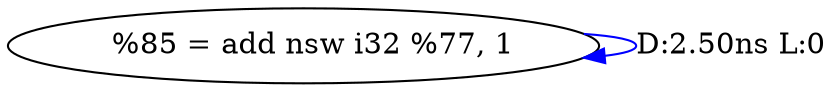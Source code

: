 digraph {
Node0x560817b01b80[label="  %85 = add nsw i32 %77, 1"];
Node0x560817b01b80 -> Node0x560817b01b80[label="D:2.50ns L:0",color=blue];
}
